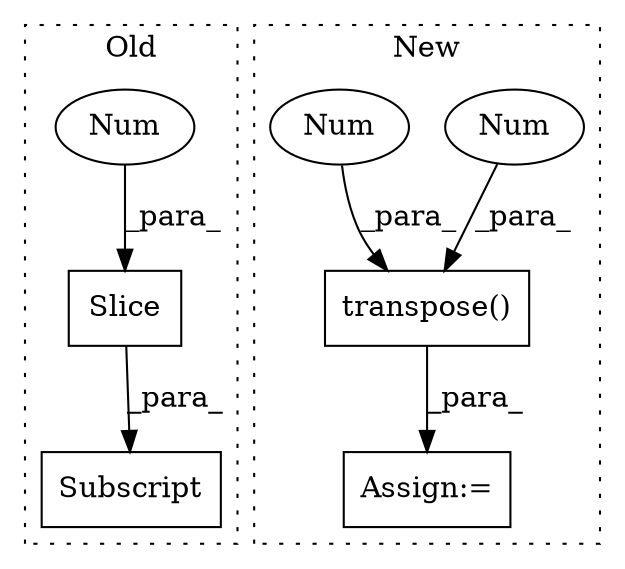 digraph G {
subgraph cluster0 {
1 [label="Slice" a="80" s="4503" l="2" shape="box"];
3 [label="Num" a="76" s="4504" l="1" shape="ellipse"];
4 [label="Subscript" a="63" s="4495,0" l="11,0" shape="box"];
label = "Old";
style="dotted";
}
subgraph cluster1 {
2 [label="transpose()" a="75" s="4558,4604" l="41,1" shape="box"];
5 [label="Num" a="76" s="4599" l="1" shape="ellipse"];
6 [label="Num" a="76" s="4602" l="2" shape="ellipse"];
7 [label="Assign:=" a="68" s="4654" l="3" shape="box"];
label = "New";
style="dotted";
}
1 -> 4 [label="_para_"];
2 -> 7 [label="_para_"];
3 -> 1 [label="_para_"];
5 -> 2 [label="_para_"];
6 -> 2 [label="_para_"];
}